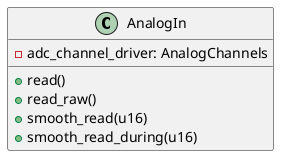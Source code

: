 @startuml analog_in_adc

class AnalogIn {
    -adc_channel_driver: AnalogChannels
    +read()
    +read_raw()
    +smooth_read(u16)
    +smooth_read_during(u16)
}

@enduml